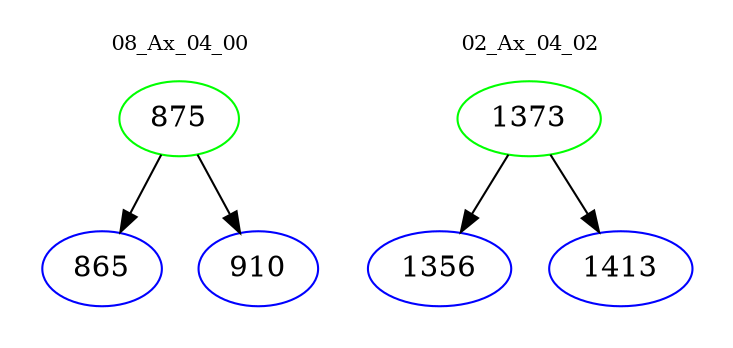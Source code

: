 digraph{
subgraph cluster_0 {
color = white
label = "08_Ax_04_00";
fontsize=10;
T0_875 [label="875", color="green"]
T0_875 -> T0_865 [color="black"]
T0_865 [label="865", color="blue"]
T0_875 -> T0_910 [color="black"]
T0_910 [label="910", color="blue"]
}
subgraph cluster_1 {
color = white
label = "02_Ax_04_02";
fontsize=10;
T1_1373 [label="1373", color="green"]
T1_1373 -> T1_1356 [color="black"]
T1_1356 [label="1356", color="blue"]
T1_1373 -> T1_1413 [color="black"]
T1_1413 [label="1413", color="blue"]
}
}
